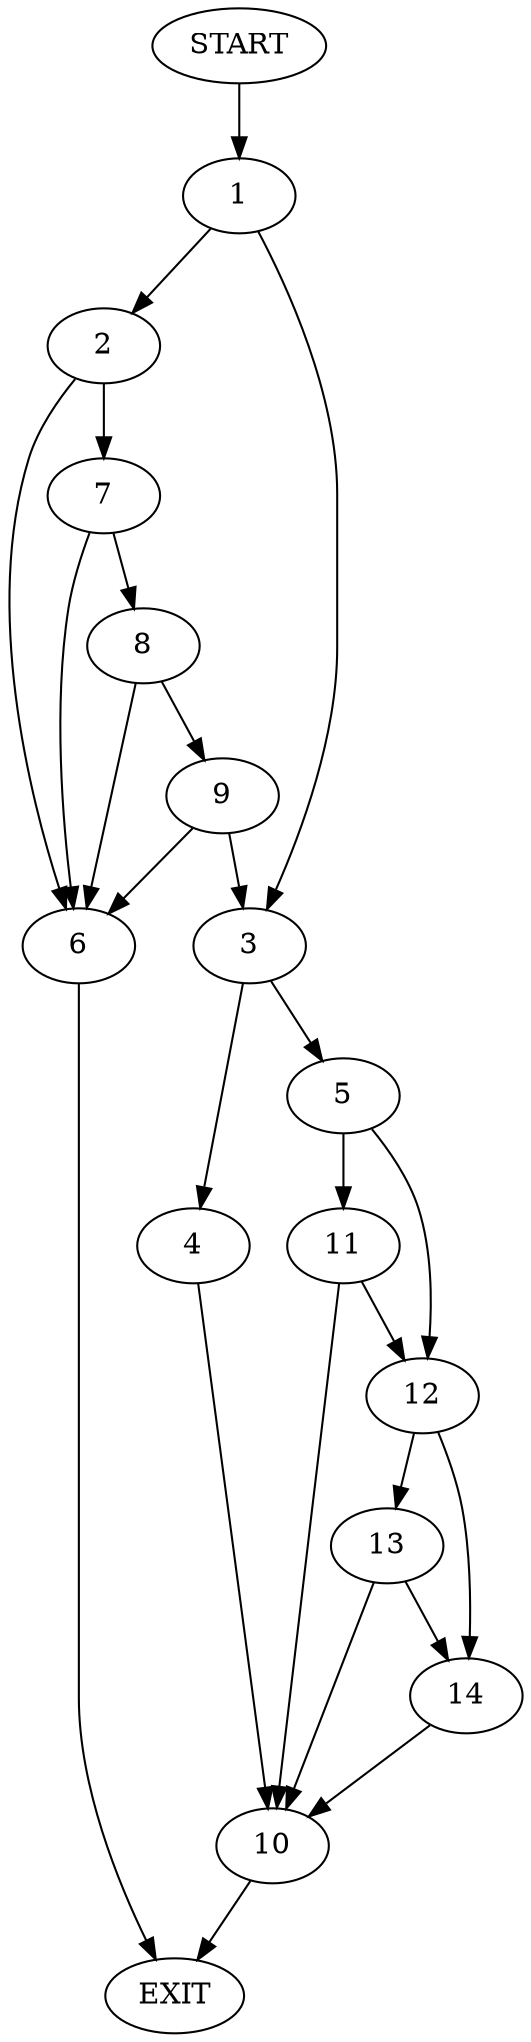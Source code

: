 digraph {
0 [label="START"]
15 [label="EXIT"]
0 -> 1
1 -> 2
1 -> 3
3 -> 4
3 -> 5
2 -> 6
2 -> 7
6 -> 15
7 -> 6
7 -> 8
8 -> 6
8 -> 9
9 -> 6
9 -> 3
4 -> 10
5 -> 11
5 -> 12
10 -> 15
12 -> 13
12 -> 14
11 -> 12
11 -> 10
14 -> 10
13 -> 14
13 -> 10
}
